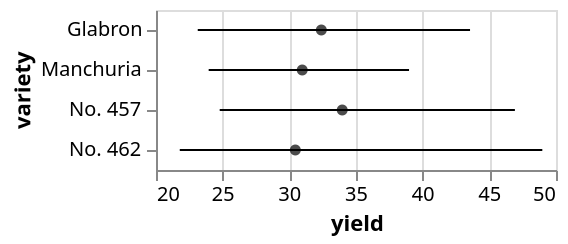 {
  "$schema": "https://vega.github.io/schema/vega/v5.json",
  "autosize": "pad",
  "padding": 5,
  "width": 200,
  "style": "cell",
  "data": [
    {
      "name": "source_0",
      "values": [
        {
          "lower_yield": 23.1311,
          "upper_yield": 43.5522,
          "center": 32.4,
          "variety": "Glabron"
        },
        {
          "lower_yield": 23.9503,
          "upper_yield": 38.9775,
          "center": 30.96667,
          "variety": "Manchuria"
        },
        {
          "lower_yield": 24.7778,
          "upper_yield": 46.9167,
          "center": 33.966665,
          "variety": "No. 457"
        },
        {
          "lower_yield": 21.7823,
          "upper_yield": 48.9732,
          "center": 30.45,
          "variety": "No. 462"
        }
      ]
    },
    {
      "name": "data_0",
      "source": "source_0",
      "transform": [
        {
          "type": "formula",
          "expr": "toNumber(datum[\"center\"])",
          "as": "center"
        }
      ]
    },
    {
      "name": "data_1",
      "source": "data_0",
      "transform": [
        {
          "type": "formula",
          "expr": "datum[\"lower_yield\"]",
          "as": "upper_upper_yield"
        },
        {
          "type": "formula",
          "expr": "datum[\"upper_yield\"]",
          "as": "lower_upper_yield"
        },
        {
          "type": "filter",
          "expr": "datum[\"lower_upper_yield\"] !== null && !isNaN(datum[\"lower_upper_yield\"])"
        }
      ]
    },
    {
      "name": "data_2",
      "source": "data_0",
      "transform": [
        {
          "type": "filter",
          "expr": "datum[\"center\"] !== null && !isNaN(datum[\"center\"])"
        }
      ]
    }
  ],
  "signals": [
    {"name": "y_step", "value": 20},
    {"name": "height", "update": "bandspace(domain('y').length, 0, 0) * y_step"}
  ],
  "marks": [
    {
      "name": "layer_0_layer_0_marks",
      "type": "rule",
      "style": ["rule", "errorbar-rule"],
      "from": {"data": "data_1"},
      "encode": {
        "update": {
          "stroke": {"value": "black"},
          "tooltip": {
            "signal": "{\"lower_yield\": format(datum[\"upper_upper_yield\"], \"\"), \"upper_yield\": format(datum[\"lower_upper_yield\"], \"\"), \"variety\": ''+datum[\"variety\"]}"
          },
          "x": [
            {
              "test": "datum[\"lower_upper_yield\"] === null || isNaN(datum[\"lower_upper_yield\"])",
              "value": 0
            },
            {"scale": "x", "field": "lower_upper_yield"}
          ],
          "y": {"scale": "y", "field": "variety", "band": 0.5},
          "x2": [
            {
              "test": "datum[\"upper_upper_yield\"] === null || isNaN(datum[\"upper_upper_yield\"])",
              "value": 0
            },
            {"scale": "x", "field": "upper_upper_yield"}
          ]
        }
      }
    },
    {
      "name": "layer_1_marks",
      "type": "symbol",
      "style": ["point"],
      "from": {"data": "data_2"},
      "encode": {
        "update": {
          "opacity": {"value": 0.7},
          "fill": {"value": "black"},
          "tooltip": {
            "signal": "{\"center\": format(datum[\"center\"], \"\"), \"variety\": ''+datum[\"variety\"]}"
          },
          "x": [
            {
              "test": "datum[\"center\"] === null || isNaN(datum[\"center\"])",
              "value": 0
            },
            {"scale": "x", "field": "center"}
          ],
          "y": {"scale": "y", "field": "variety", "band": 0.5}
        }
      }
    }
  ],
  "scales": [
    {
      "name": "x",
      "type": "linear",
      "domain": {
        "fields": [
          {"data": "data_1", "field": "lower_upper_yield"},
          {"data": "data_1", "field": "upper_upper_yield"},
          {"data": "data_2", "field": "center"}
        ]
      },
      "range": [0, {"signal": "width"}],
      "zero": false,
      "nice": true
    },
    {
      "name": "y",
      "type": "band",
      "domain": {
        "fields": [
          {"data": "data_1", "field": "variety"},
          {"data": "data_2", "field": "variety"}
        ],
        "sort": true
      },
      "range": {"step": {"signal": "y_step"}},
      "paddingInner": 0,
      "paddingOuter": 0
    }
  ],
  "axes": [
    {
      "scale": "x",
      "orient": "bottom",
      "grid": false,
      "title": "yield",
      "labelFlush": true,
      "labelOverlap": true,
      "tickCount": {"signal": "ceil(width/40)"},
      "zindex": 1
    },
    {
      "scale": "x",
      "orient": "bottom",
      "gridScale": "y",
      "grid": true,
      "tickCount": {"signal": "ceil(width/40)"},
      "domain": false,
      "labels": false,
      "maxExtent": 0,
      "minExtent": 0,
      "ticks": false,
      "zindex": 0
    },
    {
      "scale": "y",
      "orient": "left",
      "grid": false,
      "title": "variety",
      "labelOverlap": true,
      "zindex": 1
    }
  ]
}
